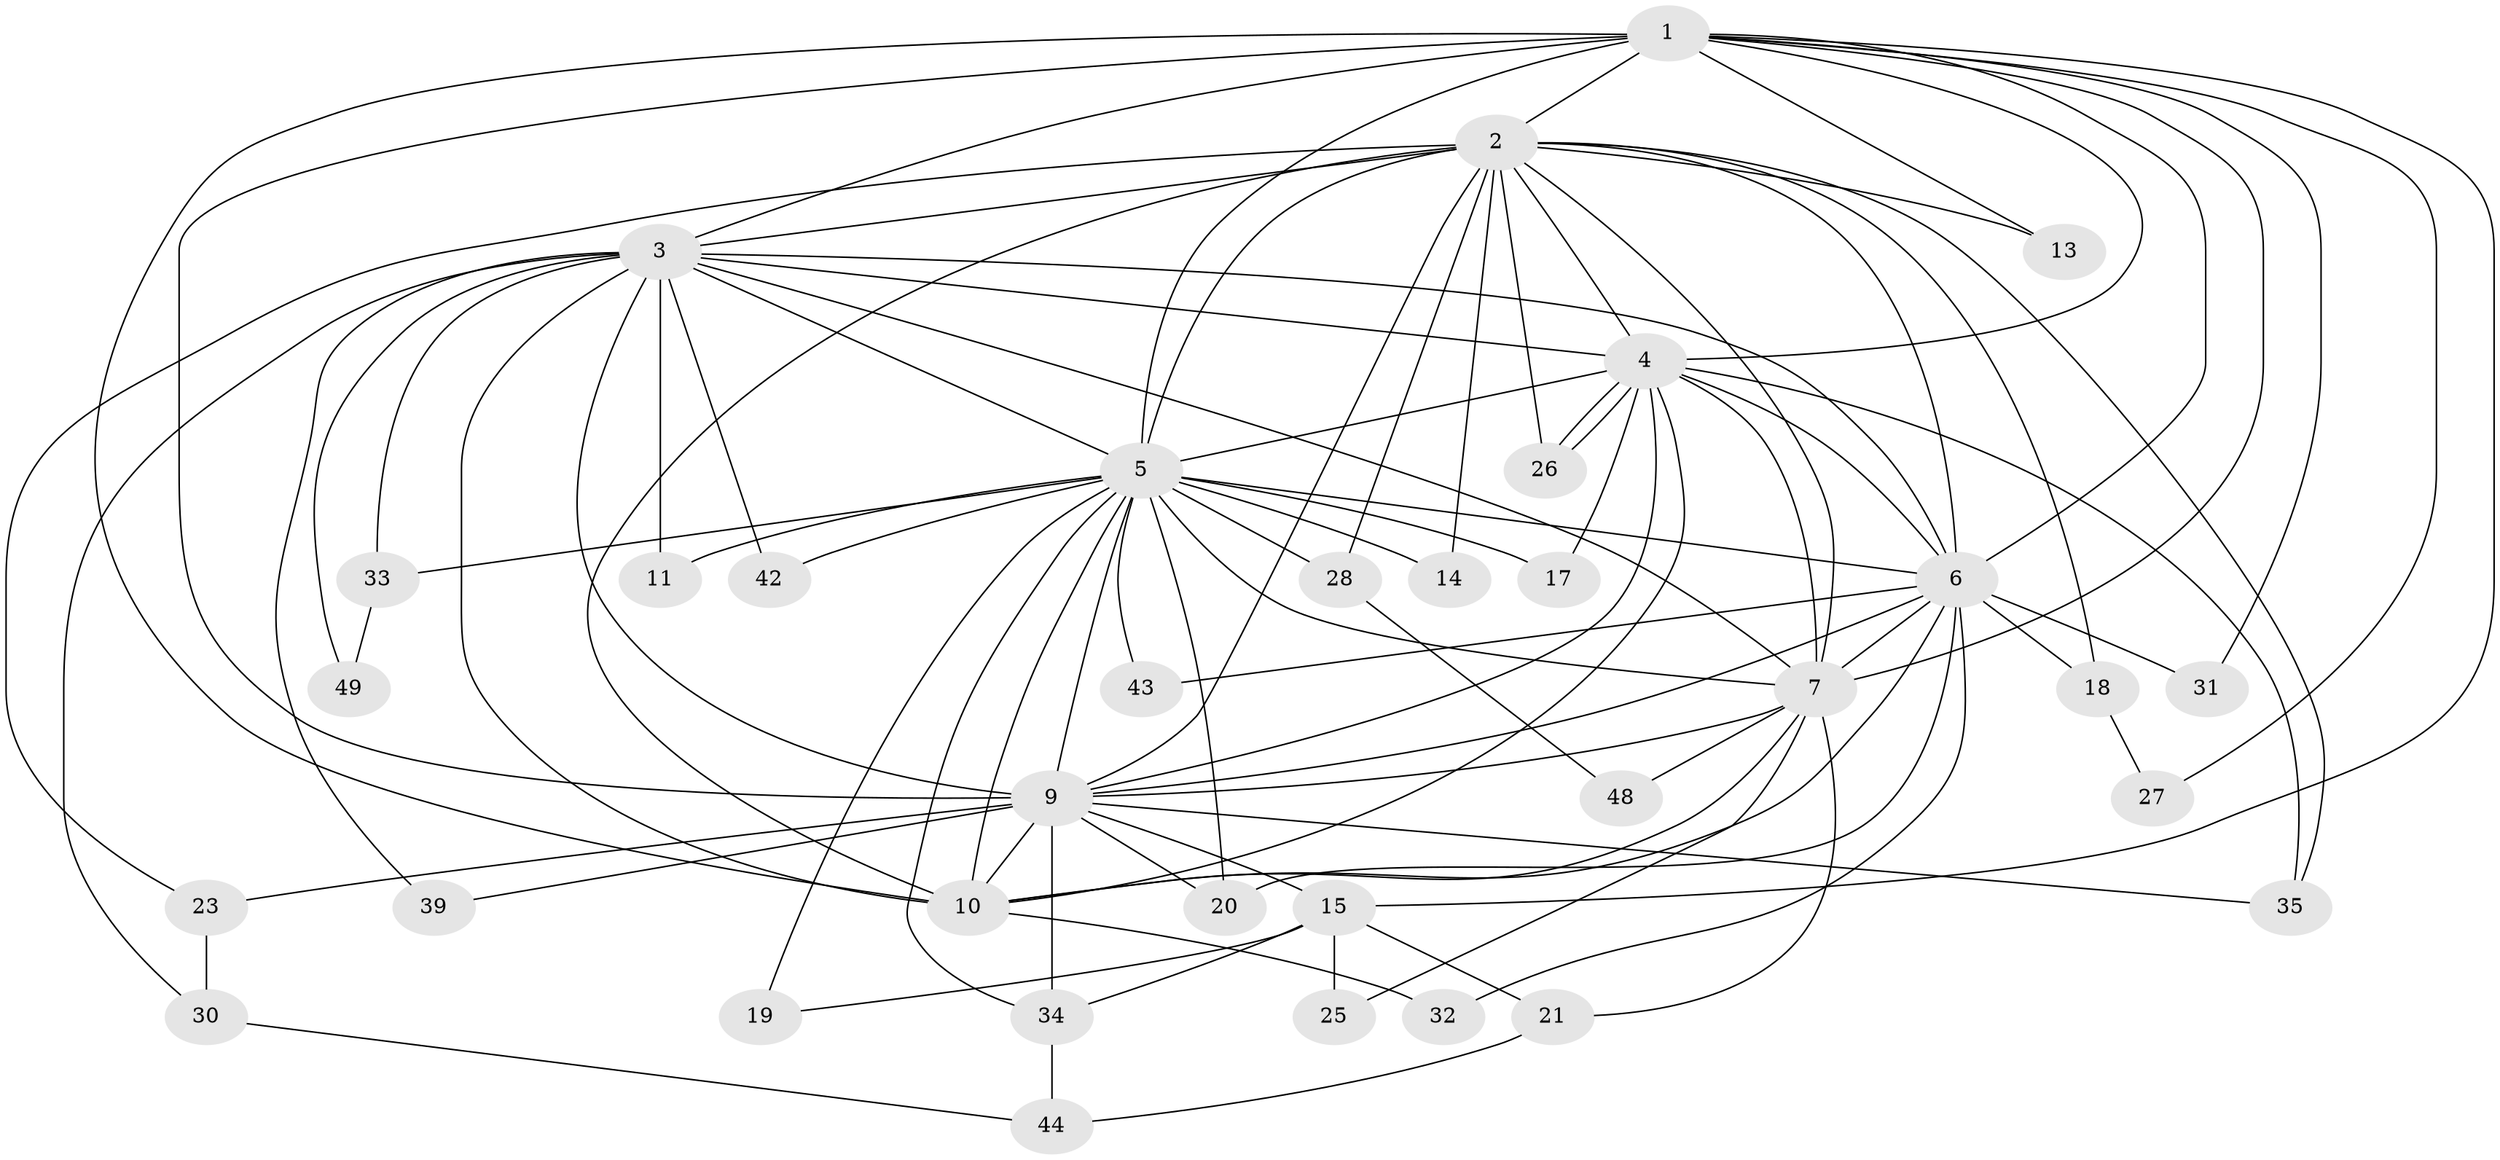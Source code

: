// Generated by graph-tools (version 1.1) at 2025/51/02/27/25 19:51:43]
// undirected, 35 vertices, 93 edges
graph export_dot {
graph [start="1"]
  node [color=gray90,style=filled];
  1 [super="+29"];
  2 [super="+12"];
  3 [super="+41"];
  4 [super="+36"];
  5 [super="+8"];
  6 [super="+45"];
  7 [super="+16"];
  9 [super="+24"];
  10 [super="+22"];
  11 [super="+40"];
  13;
  14;
  15;
  17 [super="+37"];
  18;
  19;
  20 [super="+51"];
  21;
  23;
  25;
  26 [super="+47"];
  27;
  28;
  30;
  31;
  32;
  33;
  34 [super="+38"];
  35 [super="+46"];
  39;
  42;
  43;
  44 [super="+50"];
  48;
  49;
  1 -- 2;
  1 -- 3;
  1 -- 4;
  1 -- 5 [weight=2];
  1 -- 6;
  1 -- 7;
  1 -- 9 [weight=2];
  1 -- 10;
  1 -- 13;
  1 -- 15;
  1 -- 27;
  1 -- 31;
  2 -- 3;
  2 -- 4;
  2 -- 5 [weight=3];
  2 -- 6;
  2 -- 7 [weight=2];
  2 -- 9;
  2 -- 10;
  2 -- 13;
  2 -- 18;
  2 -- 23;
  2 -- 28;
  2 -- 35;
  2 -- 14;
  2 -- 26;
  3 -- 4;
  3 -- 5 [weight=2];
  3 -- 6;
  3 -- 7;
  3 -- 9;
  3 -- 10 [weight=2];
  3 -- 11 [weight=2];
  3 -- 30;
  3 -- 33;
  3 -- 39;
  3 -- 42;
  3 -- 49;
  4 -- 5 [weight=2];
  4 -- 6;
  4 -- 7;
  4 -- 9 [weight=2];
  4 -- 10;
  4 -- 17;
  4 -- 26;
  4 -- 26;
  4 -- 35;
  5 -- 6 [weight=3];
  5 -- 7 [weight=2];
  5 -- 9 [weight=2];
  5 -- 10 [weight=2];
  5 -- 11;
  5 -- 17 [weight=2];
  5 -- 20;
  5 -- 42;
  5 -- 33;
  5 -- 34;
  5 -- 43;
  5 -- 14;
  5 -- 19;
  5 -- 28;
  6 -- 7;
  6 -- 9;
  6 -- 10;
  6 -- 18;
  6 -- 31;
  6 -- 32;
  6 -- 43;
  6 -- 20;
  7 -- 9;
  7 -- 10;
  7 -- 48;
  7 -- 25;
  7 -- 21;
  9 -- 10 [weight=2];
  9 -- 15;
  9 -- 20;
  9 -- 23;
  9 -- 35;
  9 -- 39;
  9 -- 34;
  10 -- 32;
  15 -- 19;
  15 -- 21;
  15 -- 25;
  15 -- 34;
  18 -- 27;
  21 -- 44;
  23 -- 30;
  28 -- 48;
  30 -- 44;
  33 -- 49;
  34 -- 44;
}
